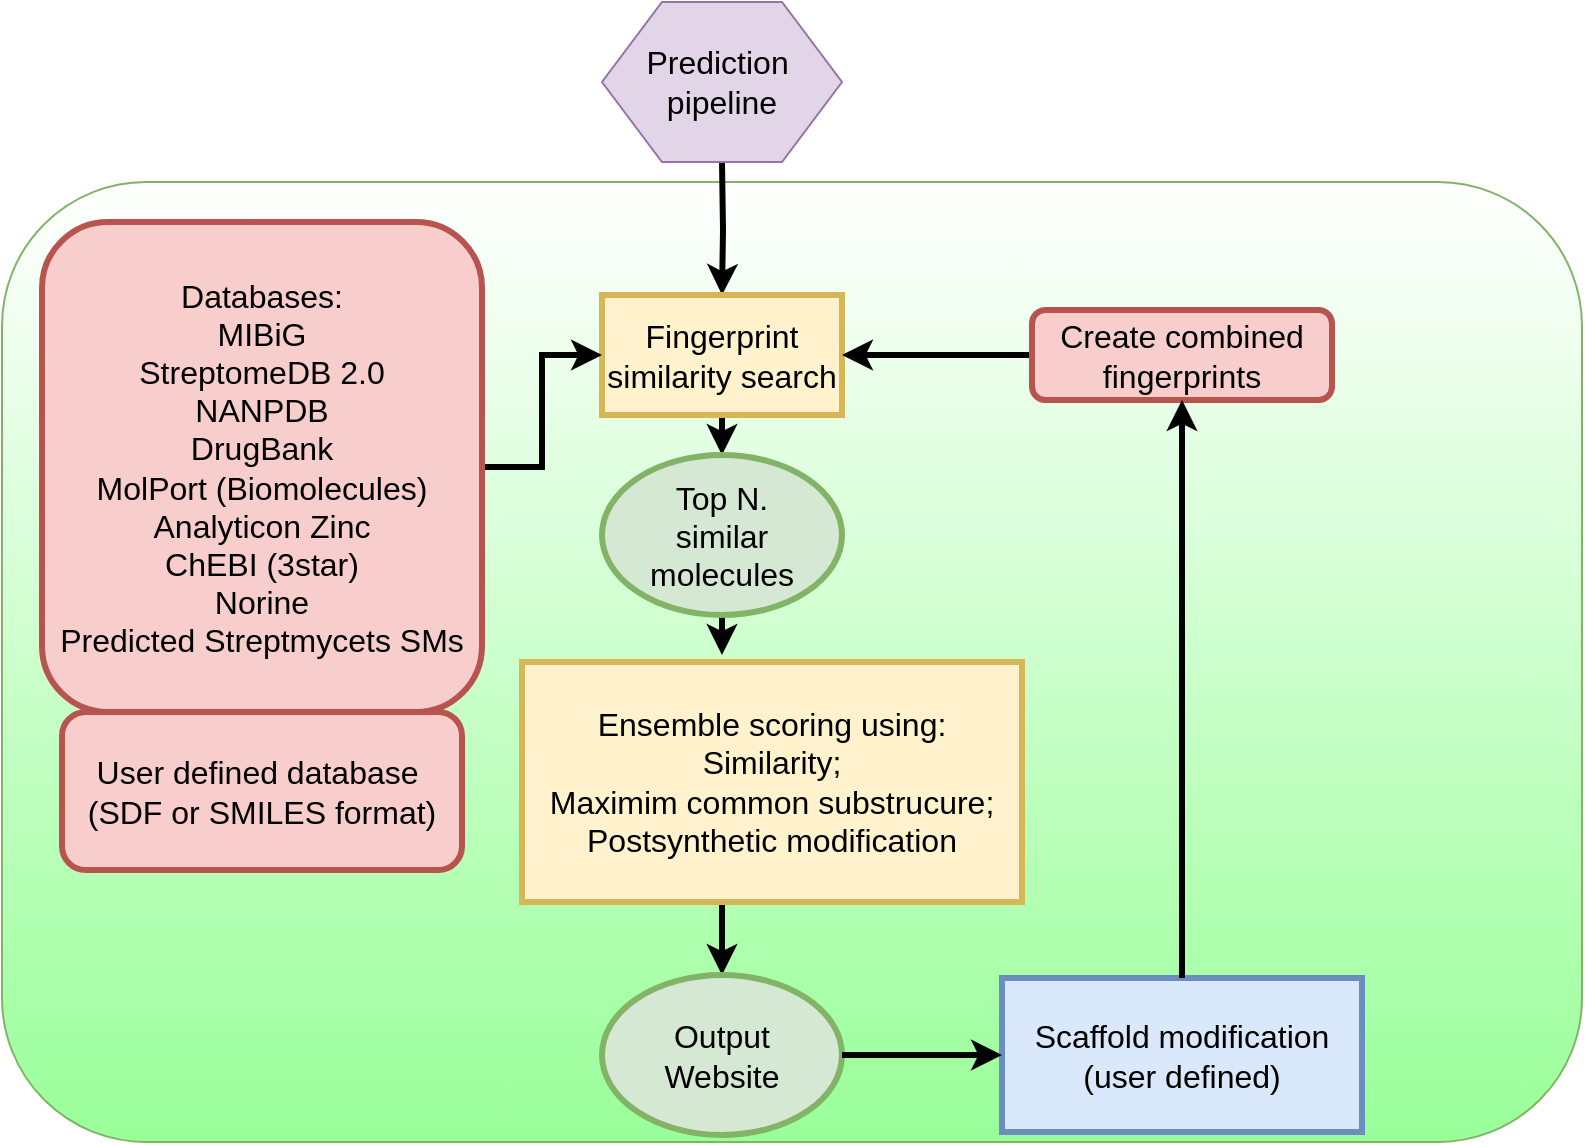 <mxfile version="12.6.5" type="device"><diagram id="I8wptKXPdd2sZ6KzPQGj" name="Page-1"><mxGraphModel dx="1365" dy="-285" grid="1" gridSize="10" guides="1" tooltips="1" connect="1" arrows="1" fold="1" page="1" pageScale="1" pageWidth="827" pageHeight="1169" math="0" shadow="0"><root><mxCell id="0"/><mxCell id="1" parent="0"/><mxCell id="jbtek0uJQQSVUYrb1idF-1" value="" style="rounded=1;whiteSpace=wrap;html=1;fillColor=#FFFFFF;strokeColor=#82b366;gradientDirection=south;gradientColor=#99FF99;" parent="1" vertex="1"><mxGeometry x="30" y="1270" width="790" height="480" as="geometry"/></mxCell><mxCell id="jbtek0uJQQSVUYrb1idF-2" style="edgeStyle=orthogonalEdgeStyle;rounded=0;html=1;entryX=0.5;entryY=0;jettySize=auto;orthogonalLoop=1;strokeWidth=3;fontSize=16;" parent="1" target="jbtek0uJQQSVUYrb1idF-4" edge="1"><mxGeometry relative="1" as="geometry"><mxPoint x="390" y="1260" as="sourcePoint"/></mxGeometry></mxCell><mxCell id="jbtek0uJQQSVUYrb1idF-3" style="edgeStyle=orthogonalEdgeStyle;rounded=0;html=1;exitX=0.5;exitY=1;entryX=0.5;entryY=0;jettySize=auto;orthogonalLoop=1;strokeWidth=3;fontSize=16;" parent="1" source="jbtek0uJQQSVUYrb1idF-4" target="jbtek0uJQQSVUYrb1idF-10" edge="1"><mxGeometry relative="1" as="geometry"/></mxCell><mxCell id="jbtek0uJQQSVUYrb1idF-4" value="Fingerprint similarity search&lt;br style=&quot;font-size: 16px;&quot;&gt;" style="rounded=0;whiteSpace=wrap;html=1;fillColor=#fff2cc;strokeColor=#d6b656;strokeWidth=3;fontSize=16;" parent="1" vertex="1"><mxGeometry x="330" y="1326.5" width="120" height="60" as="geometry"/></mxCell><mxCell id="jbtek0uJQQSVUYrb1idF-5" style="edgeStyle=orthogonalEdgeStyle;rounded=0;html=1;exitX=0;exitY=0.5;entryX=1;entryY=0.5;jettySize=auto;orthogonalLoop=1;strokeWidth=3;fontSize=16;" parent="1" source="jbtek0uJQQSVUYrb1idF-6" target="jbtek0uJQQSVUYrb1idF-4" edge="1"><mxGeometry relative="1" as="geometry"/></mxCell><mxCell id="jbtek0uJQQSVUYrb1idF-6" value="&lt;span style=&quot;font-size: 16px;&quot;&gt;Create combined fingerprints&lt;br style=&quot;font-size: 16px;&quot;&gt;&lt;/span&gt;" style="rounded=1;whiteSpace=wrap;html=1;fillColor=#f8cecc;strokeColor=#b85450;strokeWidth=3;fontSize=16;" parent="1" vertex="1"><mxGeometry x="545" y="1334" width="150" height="45" as="geometry"/></mxCell><mxCell id="jbtek0uJQQSVUYrb1idF-7" style="edgeStyle=orthogonalEdgeStyle;rounded=0;html=1;exitX=0.5;exitY=1;entryX=0.5;entryY=0;jettySize=auto;orthogonalLoop=1;strokeWidth=3;fontSize=16;" parent="1" target="jbtek0uJQQSVUYrb1idF-14" edge="1"><mxGeometry relative="1" as="geometry"><mxPoint x="390" y="1566.5" as="sourcePoint"/></mxGeometry></mxCell><mxCell id="jbtek0uJQQSVUYrb1idF-9" style="edgeStyle=orthogonalEdgeStyle;rounded=0;html=1;exitX=0.5;exitY=1;entryX=0.5;entryY=0;jettySize=auto;orthogonalLoop=1;strokeWidth=3;fontSize=16;" parent="1" source="jbtek0uJQQSVUYrb1idF-10" edge="1"><mxGeometry relative="1" as="geometry"><mxPoint x="390" y="1506.5" as="targetPoint"/></mxGeometry></mxCell><mxCell id="jbtek0uJQQSVUYrb1idF-10" value="Top N.&lt;br style=&quot;font-size: 16px&quot;&gt;similar molecules&lt;br style=&quot;font-size: 16px&quot;&gt;" style="ellipse;whiteSpace=wrap;html=1;strokeWidth=3;fillColor=#d5e8d4;strokeColor=#82b366;fontSize=16;" parent="1" vertex="1"><mxGeometry x="330" y="1406.5" width="120" height="80" as="geometry"/></mxCell><mxCell id="jbtek0uJQQSVUYrb1idF-11" style="edgeStyle=orthogonalEdgeStyle;rounded=0;html=1;exitX=1;exitY=0.5;entryX=0;entryY=0.5;jettySize=auto;orthogonalLoop=1;strokeWidth=3;fontSize=16;" parent="1" source="jbtek0uJQQSVUYrb1idF-12" target="jbtek0uJQQSVUYrb1idF-4" edge="1"><mxGeometry relative="1" as="geometry"/></mxCell><mxCell id="jbtek0uJQQSVUYrb1idF-12" value="&lt;span style=&quot;font-size: 16px&quot;&gt;Databases:&lt;br&gt;MIBiG&lt;br style=&quot;font-size: 16px&quot;&gt;StreptomeDB 2.0&lt;br style=&quot;font-size: 16px&quot;&gt;NANPDB&lt;br&gt;DrugBank&lt;br style=&quot;font-size: 16px&quot;&gt;MolPort (Biomolecules)&lt;br&gt;Analyticon Zinc&lt;br&gt;ChEBI (3star)&lt;br&gt;Norine&lt;br&gt;Predicted Streptmycets SMs&lt;br style=&quot;font-size: 16px&quot;&gt;&lt;/span&gt;" style="rounded=1;whiteSpace=wrap;html=1;fillColor=#f8cecc;strokeColor=#b85450;strokeWidth=3;fontSize=16;" parent="1" vertex="1"><mxGeometry x="50" y="1290" width="220" height="245" as="geometry"/></mxCell><mxCell id="jbtek0uJQQSVUYrb1idF-13" style="edgeStyle=orthogonalEdgeStyle;rounded=0;html=1;exitX=0.408;exitY=0.992;entryX=0.5;entryY=0;jettySize=auto;orthogonalLoop=1;strokeWidth=3;fontSize=16;exitDx=0;exitDy=0;exitPerimeter=0;" parent="1" source="vozVvqdHD_WUdKPaEqAH-1" target="jbtek0uJQQSVUYrb1idF-15" edge="1"><mxGeometry relative="1" as="geometry"><mxPoint x="390" y="1646.5" as="sourcePoint"/></mxGeometry></mxCell><mxCell id="jbtek0uJQQSVUYrb1idF-15" value="Output&lt;br&gt;Website&lt;br style=&quot;font-size: 16px&quot;&gt;" style="ellipse;whiteSpace=wrap;html=1;strokeWidth=3;fillColor=#d5e8d4;strokeColor=#82b366;fontSize=16;" parent="1" vertex="1"><mxGeometry x="330" y="1666.5" width="120" height="80" as="geometry"/></mxCell><mxCell id="jbtek0uJQQSVUYrb1idF-16" value="Scaffold modification&lt;br&gt;(user defined)&lt;br&gt;" style="rounded=0;whiteSpace=wrap;html=1;fillColor=#dae8fc;strokeColor=#6c8ebf;strokeWidth=3;fontSize=16;" parent="1" vertex="1"><mxGeometry x="530" y="1668" width="180" height="77" as="geometry"/></mxCell><mxCell id="jbtek0uJQQSVUYrb1idF-18" style="edgeStyle=orthogonalEdgeStyle;rounded=0;html=1;jettySize=auto;orthogonalLoop=1;strokeWidth=3;fontSize=16;exitX=0.5;exitY=0;exitDx=0;exitDy=0;entryX=0.5;entryY=1;entryDx=0;entryDy=0;" parent="1" source="jbtek0uJQQSVUYrb1idF-16" target="jbtek0uJQQSVUYrb1idF-6" edge="1"><mxGeometry relative="1" as="geometry"><mxPoint x="569.897" y="1590.017" as="sourcePoint"/><mxPoint x="550" y="1380" as="targetPoint"/></mxGeometry></mxCell><mxCell id="jbtek0uJQQSVUYrb1idF-19" value="&lt;font style=&quot;font-size: 16px&quot;&gt;&lt;font style=&quot;font-size: 16px&quot;&gt;Prediction&amp;nbsp;&lt;br&gt;&lt;/font&gt;pipeline&lt;/font&gt;&lt;br&gt;" style="shape=hexagon;perimeter=hexagonPerimeter2;whiteSpace=wrap;html=1;fillColor=#e1d5e7;strokeColor=#9673a6;" parent="1" vertex="1"><mxGeometry x="330" y="1180" width="120" height="80" as="geometry"/></mxCell><mxCell id="jbtek0uJQQSVUYrb1idF-20" value="&lt;span style=&quot;font-size: 16px&quot;&gt;User defined database&amp;nbsp;&lt;br&gt;(SDF or SMILES format)&lt;br style=&quot;font-size: 16px&quot;&gt;&lt;/span&gt;" style="rounded=1;whiteSpace=wrap;html=1;fillColor=#f8cecc;strokeColor=#b85450;strokeWidth=3;fontSize=16;" parent="1" vertex="1"><mxGeometry x="60" y="1535" width="200" height="79" as="geometry"/></mxCell><mxCell id="jbtek0uJQQSVUYrb1idF-21" style="edgeStyle=orthogonalEdgeStyle;rounded=0;html=1;exitX=1;exitY=0.5;entryX=0;entryY=0.5;jettySize=auto;orthogonalLoop=1;strokeWidth=3;fontSize=16;exitDx=0;exitDy=0;entryDx=0;entryDy=0;" parent="1" source="jbtek0uJQQSVUYrb1idF-15" target="jbtek0uJQQSVUYrb1idF-16" edge="1"><mxGeometry relative="1" as="geometry"><mxPoint x="529.833" y="1800.167" as="sourcePoint"/><mxPoint x="434.833" y="1800.167" as="targetPoint"/></mxGeometry></mxCell><mxCell id="vozVvqdHD_WUdKPaEqAH-1" value="Ensemble scoring using:&lt;br&gt;Similarity;&lt;br&gt;Maximim common substrucure;&lt;br&gt;Postsynthetic modification" style="rounded=0;whiteSpace=wrap;html=1;fillColor=#fff2cc;strokeColor=#d6b656;strokeWidth=3;fontSize=16;" vertex="1" parent="1"><mxGeometry x="290" y="1510" width="250" height="120" as="geometry"/></mxCell></root></mxGraphModel></diagram></mxfile>